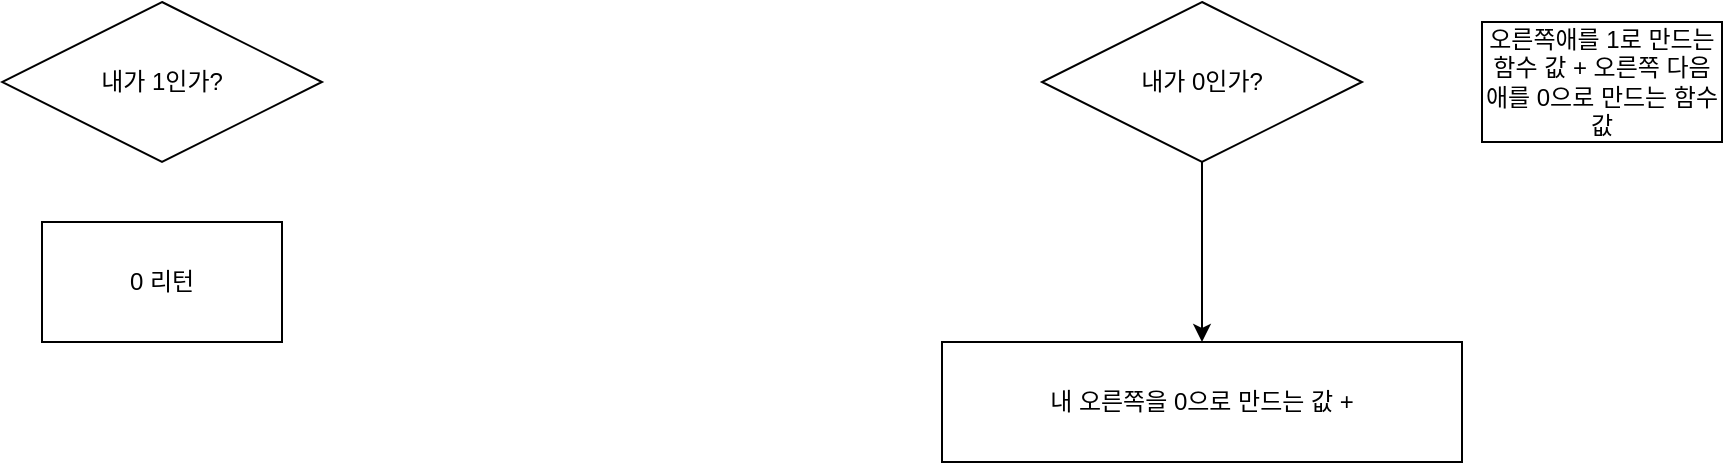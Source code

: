 <mxfile version="24.7.17">
  <diagram name="페이지-1" id="YbsTZ-uJsyHoJKwgILvC">
    <mxGraphModel dx="895" dy="679" grid="1" gridSize="10" guides="1" tooltips="1" connect="1" arrows="1" fold="1" page="1" pageScale="1" pageWidth="827" pageHeight="1169" math="0" shadow="0">
      <root>
        <mxCell id="0" />
        <mxCell id="1" parent="0" />
        <mxCell id="lXydr8kfz_5DKHBnz68H-14" value="내가 1인가?" style="rhombus;whiteSpace=wrap;html=1;" vertex="1" parent="1">
          <mxGeometry x="330" y="330" width="160" height="80" as="geometry" />
        </mxCell>
        <mxCell id="lXydr8kfz_5DKHBnz68H-19" value="" style="edgeStyle=orthogonalEdgeStyle;rounded=0;orthogonalLoop=1;jettySize=auto;html=1;" edge="1" parent="1" source="lXydr8kfz_5DKHBnz68H-15" target="lXydr8kfz_5DKHBnz68H-18">
          <mxGeometry relative="1" as="geometry" />
        </mxCell>
        <mxCell id="lXydr8kfz_5DKHBnz68H-15" value="내가 0인가?" style="rhombus;whiteSpace=wrap;html=1;" vertex="1" parent="1">
          <mxGeometry x="850" y="330" width="160" height="80" as="geometry" />
        </mxCell>
        <mxCell id="lXydr8kfz_5DKHBnz68H-16" value="0 리턴" style="rounded=0;whiteSpace=wrap;html=1;" vertex="1" parent="1">
          <mxGeometry x="350" y="440" width="120" height="60" as="geometry" />
        </mxCell>
        <mxCell id="lXydr8kfz_5DKHBnz68H-17" value="오른쪽애를 1로 만드는 함수 값 + 오른쪽 다음 애를 0으로 만드는 함수값" style="rounded=0;whiteSpace=wrap;html=1;" vertex="1" parent="1">
          <mxGeometry x="1070" y="340" width="120" height="60" as="geometry" />
        </mxCell>
        <mxCell id="lXydr8kfz_5DKHBnz68H-18" value="내 오른쪽을 0으로 만드는 값 +" style="whiteSpace=wrap;html=1;" vertex="1" parent="1">
          <mxGeometry x="800" y="500" width="260" height="60" as="geometry" />
        </mxCell>
      </root>
    </mxGraphModel>
  </diagram>
</mxfile>

